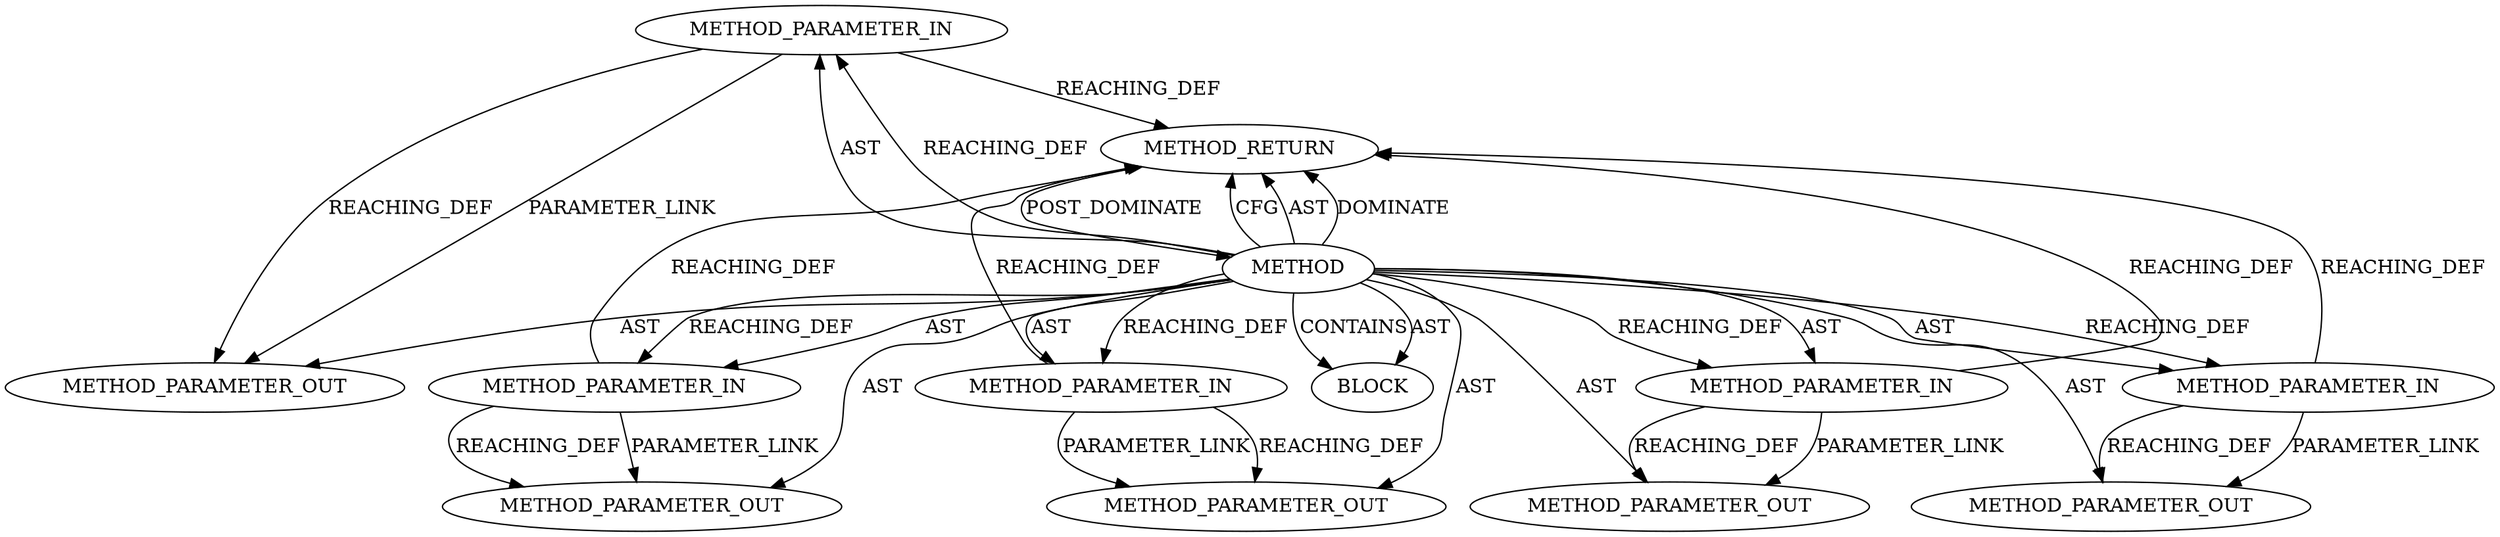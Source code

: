 digraph {
  13484 [label=METHOD_PARAMETER_OUT ORDER=2 CODE="p2" IS_VARIADIC=false TYPE_FULL_NAME="ANY" EVALUATION_STRATEGY="BY_VALUE" INDEX=2 NAME="p2"]
  12489 [label=METHOD_PARAMETER_IN ORDER=2 CODE="p2" IS_VARIADIC=false TYPE_FULL_NAME="ANY" EVALUATION_STRATEGY="BY_VALUE" INDEX=2 NAME="p2"]
  13486 [label=METHOD_PARAMETER_OUT ORDER=4 CODE="p4" IS_VARIADIC=false TYPE_FULL_NAME="ANY" EVALUATION_STRATEGY="BY_VALUE" INDEX=4 NAME="p4"]
  12491 [label=METHOD_PARAMETER_IN ORDER=4 CODE="p4" IS_VARIADIC=false TYPE_FULL_NAME="ANY" EVALUATION_STRATEGY="BY_VALUE" INDEX=4 NAME="p4"]
  12488 [label=METHOD_PARAMETER_IN ORDER=1 CODE="p1" IS_VARIADIC=false TYPE_FULL_NAME="ANY" EVALUATION_STRATEGY="BY_VALUE" INDEX=1 NAME="p1"]
  12492 [label=METHOD_PARAMETER_IN ORDER=5 CODE="p5" IS_VARIADIC=false TYPE_FULL_NAME="ANY" EVALUATION_STRATEGY="BY_VALUE" INDEX=5 NAME="p5"]
  12494 [label=METHOD_RETURN ORDER=2 CODE="RET" TYPE_FULL_NAME="ANY" EVALUATION_STRATEGY="BY_VALUE"]
  12487 [label=METHOD AST_PARENT_TYPE="NAMESPACE_BLOCK" AST_PARENT_FULL_NAME="<global>" ORDER=0 CODE="<empty>" FULL_NAME="aead_request_set_crypt" IS_EXTERNAL=true FILENAME="<empty>" SIGNATURE="" NAME="aead_request_set_crypt"]
  13487 [label=METHOD_PARAMETER_OUT ORDER=5 CODE="p5" IS_VARIADIC=false TYPE_FULL_NAME="ANY" EVALUATION_STRATEGY="BY_VALUE" INDEX=5 NAME="p5"]
  12490 [label=METHOD_PARAMETER_IN ORDER=3 CODE="p3" IS_VARIADIC=false TYPE_FULL_NAME="ANY" EVALUATION_STRATEGY="BY_VALUE" INDEX=3 NAME="p3"]
  13483 [label=METHOD_PARAMETER_OUT ORDER=1 CODE="p1" IS_VARIADIC=false TYPE_FULL_NAME="ANY" EVALUATION_STRATEGY="BY_VALUE" INDEX=1 NAME="p1"]
  12493 [label=BLOCK ORDER=1 ARGUMENT_INDEX=1 CODE="<empty>" TYPE_FULL_NAME="ANY"]
  13485 [label=METHOD_PARAMETER_OUT ORDER=3 CODE="p3" IS_VARIADIC=false TYPE_FULL_NAME="ANY" EVALUATION_STRATEGY="BY_VALUE" INDEX=3 NAME="p3"]
  12488 -> 12494 [label=REACHING_DEF VARIABLE="p1"]
  12494 -> 12487 [label=POST_DOMINATE ]
  12487 -> 12489 [label=AST ]
  12487 -> 12489 [label=REACHING_DEF VARIABLE=""]
  12487 -> 12491 [label=AST ]
  12488 -> 13483 [label=PARAMETER_LINK ]
  12487 -> 12492 [label=REACHING_DEF VARIABLE=""]
  12491 -> 12494 [label=REACHING_DEF VARIABLE="p4"]
  12487 -> 12488 [label=REACHING_DEF VARIABLE=""]
  12492 -> 13487 [label=PARAMETER_LINK ]
  12489 -> 13484 [label=PARAMETER_LINK ]
  12490 -> 13485 [label=PARAMETER_LINK ]
  12487 -> 13486 [label=AST ]
  12487 -> 12488 [label=AST ]
  12492 -> 12494 [label=REACHING_DEF VARIABLE="p5"]
  12489 -> 13484 [label=REACHING_DEF VARIABLE="p2"]
  12487 -> 12494 [label=CFG ]
  12487 -> 12491 [label=REACHING_DEF VARIABLE=""]
  12487 -> 13484 [label=AST ]
  12491 -> 13486 [label=PARAMETER_LINK ]
  12487 -> 12490 [label=AST ]
  12492 -> 13487 [label=REACHING_DEF VARIABLE="p5"]
  12487 -> 13485 [label=AST ]
  12490 -> 13485 [label=REACHING_DEF VARIABLE="p3"]
  12487 -> 13483 [label=AST ]
  12488 -> 13483 [label=REACHING_DEF VARIABLE="p1"]
  12487 -> 12494 [label=AST ]
  12490 -> 12494 [label=REACHING_DEF VARIABLE="p3"]
  12489 -> 12494 [label=REACHING_DEF VARIABLE="p2"]
  12487 -> 12492 [label=AST ]
  12491 -> 13486 [label=REACHING_DEF VARIABLE="p4"]
  12487 -> 12494 [label=DOMINATE ]
  12487 -> 12493 [label=CONTAINS ]
  12487 -> 13487 [label=AST ]
  12487 -> 12490 [label=REACHING_DEF VARIABLE=""]
  12487 -> 12493 [label=AST ]
}
